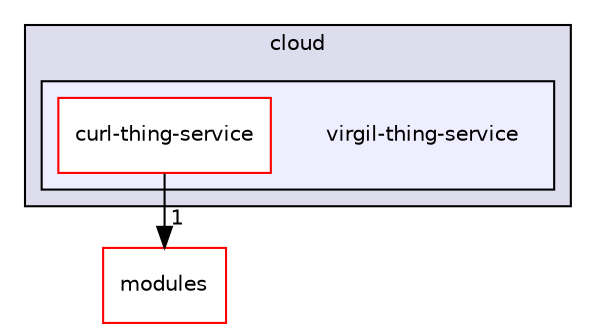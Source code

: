digraph "virgil-thing-service" {
  compound=true
  node [ fontsize="10", fontname="Helvetica"];
  edge [ labelfontsize="10", labelfontname="Helvetica"];
  subgraph clusterdir_bf28982248357f897f1b2cedc59d3553 {
    graph [ bgcolor="#ddddee", pencolor="black", label="cloud" fontname="Helvetica", fontsize="10", URL="dir_bf28982248357f897f1b2cedc59d3553.html"]
  subgraph clusterdir_db42ac3611a87427112d9d87a544b613 {
    graph [ bgcolor="#eeeeff", pencolor="black", label="" URL="dir_db42ac3611a87427112d9d87a544b613.html"];
    dir_db42ac3611a87427112d9d87a544b613 [shape=plaintext label="virgil-thing-service"];
    dir_63bee066a4a4c5edf88eff239ec31c53 [shape=box label="curl-thing-service" color="red" fillcolor="white" style="filled" URL="dir_63bee066a4a4c5edf88eff239ec31c53.html"];
  }
  }
  dir_e05d7e2b1ecd646af5bb94391405f3b5 [shape=box label="modules" fillcolor="white" style="filled" color="red" URL="dir_e05d7e2b1ecd646af5bb94391405f3b5.html"];
  dir_63bee066a4a4c5edf88eff239ec31c53->dir_e05d7e2b1ecd646af5bb94391405f3b5 [headlabel="1", labeldistance=1.5 headhref="dir_000021_000008.html"];
}
